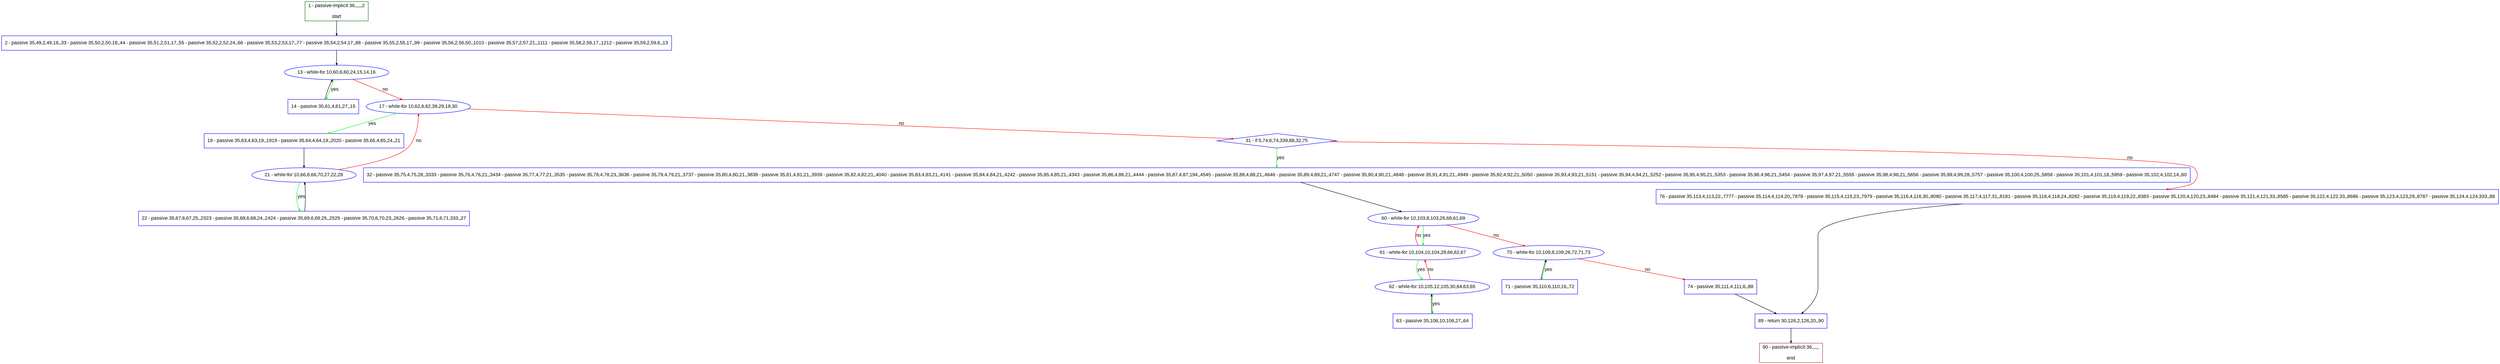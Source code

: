 digraph "" {
  graph [pack="true", label="", fontsize="12", packmode="clust", fontname="Arial", fillcolor="#FFFFCC", bgcolor="white", style="rounded,filled", compound="true"];
  node [node_initialized="no", label="", color="grey", fontsize="12", fillcolor="white", fontname="Arial", style="filled", shape="rectangle", compound="true", fixedsize="false"];
  edge [fontcolor="black", arrowhead="normal", arrowtail="none", arrowsize="0.5", ltail="", label="", color="black", fontsize="12", lhead="", fontname="Arial", dir="forward", compound="true"];
  __N1 [label="2 - passive 35,49,2,49,16,,33 - passive 35,50,2,50,18,,44 - passive 35,51,2,51,17,,55 - passive 35,52,2,52,24,,66 - passive 35,53,2,53,17,,77 - passive 35,54,2,54,17,,88 - passive 35,55,2,55,17,,99 - passive 35,56,2,56,50,,1010 - passive 35,57,2,57,21,,1111 - passive 35,58,2,58,17,,1212 - passive 35,59,2,59,6,,13", color="#0000ff", fillcolor="#ffffff", style="filled", shape="box"];
  __N2 [label="1 - passive-implicit 36,,,,,,2\n\nstart", color="#006400", fillcolor="#ffffff", style="filled", shape="box"];
  __N3 [label="13 - while-for 10,60,6,60,24,15,14,16", color="#0000ff", fillcolor="#ffffff", style="filled", shape="oval"];
  __N4 [label="14 - passive 35,61,4,61,27,,15", color="#0000ff", fillcolor="#ffffff", style="filled", shape="box"];
  __N5 [label="17 - while-for 10,62,6,62,39,29,18,30", color="#0000ff", fillcolor="#ffffff", style="filled", shape="oval"];
  __N6 [label="18 - passive 35,63,4,63,19,,1919 - passive 35,64,4,64,19,,2020 - passive 35,65,4,65,24,,21", color="#0000ff", fillcolor="#ffffff", style="filled", shape="box"];
  __N7 [label="31 - if 5,74,6,74,339,88,32,75", color="#0000ff", fillcolor="#ffffff", style="filled", shape="diamond"];
  __N8 [label="21 - while-for 10,66,8,66,70,27,22,28", color="#0000ff", fillcolor="#ffffff", style="filled", shape="oval"];
  __N9 [label="22 - passive 35,67,6,67,25,,2323 - passive 35,68,6,68,24,,2424 - passive 35,69,6,69,25,,2525 - passive 35,70,6,70,23,,2626 - passive 35,71,6,71,333,,27", color="#0000ff", fillcolor="#ffffff", style="filled", shape="box"];
  __N10 [label="32 - passive 35,75,4,75,28,,3333 - passive 35,76,4,76,21,,3434 - passive 35,77,4,77,21,,3535 - passive 35,78,4,78,23,,3636 - passive 35,79,4,79,21,,3737 - passive 35,80,4,80,21,,3838 - passive 35,81,4,81,21,,3939 - passive 35,82,4,82,21,,4040 - passive 35,83,4,83,21,,4141 - passive 35,84,4,84,21,,4242 - passive 35,85,4,85,21,,4343 - passive 35,86,4,86,21,,4444 - passive 35,87,4,87,194,,4545 - passive 35,88,4,88,21,,4646 - passive 35,89,4,89,21,,4747 - passive 35,90,4,90,21,,4848 - passive 35,91,4,91,21,,4949 - passive 35,92,4,92,21,,5050 - passive 35,93,4,93,21,,5151 - passive 35,94,4,94,21,,5252 - passive 35,95,4,95,21,,5353 - passive 35,96,4,96,21,,5454 - passive 35,97,4,97,21,,5555 - passive 35,98,4,98,21,,5656 - passive 35,99,4,99,28,,5757 - passive 35,100,4,100,25,,5858 - passive 35,101,4,101,18,,5959 - passive 35,102,4,102,14,,60", color="#0000ff", fillcolor="#ffffff", style="filled", shape="box"];
  __N11 [label="76 - passive 35,113,4,113,22,,7777 - passive 35,114,4,114,20,,7878 - passive 35,115,4,115,23,,7979 - passive 35,116,4,116,30,,8080 - passive 35,117,4,117,31,,8181 - passive 35,118,4,118,24,,8282 - passive 35,119,4,119,22,,8383 - passive 35,120,4,120,23,,8484 - passive 35,121,4,121,33,,8585 - passive 35,122,4,122,33,,8686 - passive 35,123,4,123,29,,8787 - passive 35,124,4,124,333,,88", color="#0000ff", fillcolor="#ffffff", style="filled", shape="box"];
  __N12 [label="60 - while-for 10,103,8,103,26,68,61,69", color="#0000ff", fillcolor="#ffffff", style="filled", shape="oval"];
  __N13 [label="61 - while-for 10,104,10,104,28,66,62,67", color="#0000ff", fillcolor="#ffffff", style="filled", shape="oval"];
  __N14 [label="70 - while-for 10,109,8,109,26,72,71,73", color="#0000ff", fillcolor="#ffffff", style="filled", shape="oval"];
  __N15 [label="62 - while-for 10,105,12,105,30,64,63,65", color="#0000ff", fillcolor="#ffffff", style="filled", shape="oval"];
  __N16 [label="63 - passive 35,106,10,106,27,,64", color="#0000ff", fillcolor="#ffffff", style="filled", shape="box"];
  __N17 [label="71 - passive 35,110,6,110,16,,72", color="#0000ff", fillcolor="#ffffff", style="filled", shape="box"];
  __N18 [label="74 - passive 35,111,4,111,6,,88", color="#0000ff", fillcolor="#ffffff", style="filled", shape="box"];
  __N19 [label="89 - return 30,126,2,126,20,,90", color="#0000ff", fillcolor="#ffffff", style="filled", shape="box"];
  __N20 [label="90 - passive-implicit 36,,,,,,\n\nend", color="#a52a2a", fillcolor="#ffffff", style="filled", shape="box"];
  __N2 -> __N1 [arrowhead="normal", arrowtail="none", color="#000000", label="", dir="forward"];
  __N1 -> __N3 [arrowhead="normal", arrowtail="none", color="#000000", label="", dir="forward"];
  __N3 -> __N4 [arrowhead="normal", arrowtail="none", color="#00ff00", label="yes", dir="forward"];
  __N4 -> __N3 [arrowhead="normal", arrowtail="none", color="#000000", label="", dir="forward"];
  __N3 -> __N5 [arrowhead="normal", arrowtail="none", color="#ff0000", label="no", dir="forward"];
  __N5 -> __N6 [arrowhead="normal", arrowtail="none", color="#00ff00", label="yes", dir="forward"];
  __N5 -> __N7 [arrowhead="normal", arrowtail="none", color="#ff0000", label="no", dir="forward"];
  __N6 -> __N8 [arrowhead="normal", arrowtail="none", color="#000000", label="", dir="forward"];
  __N8 -> __N5 [arrowhead="normal", arrowtail="none", color="#ff0000", label="no", dir="forward"];
  __N8 -> __N9 [arrowhead="normal", arrowtail="none", color="#00ff00", label="yes", dir="forward"];
  __N9 -> __N8 [arrowhead="normal", arrowtail="none", color="#000000", label="", dir="forward"];
  __N7 -> __N10 [arrowhead="normal", arrowtail="none", color="#00ff00", label="yes", dir="forward"];
  __N7 -> __N11 [arrowhead="normal", arrowtail="none", color="#ff0000", label="no", dir="forward"];
  __N10 -> __N12 [arrowhead="normal", arrowtail="none", color="#000000", label="", dir="forward"];
  __N12 -> __N13 [arrowhead="normal", arrowtail="none", color="#00ff00", label="yes", dir="forward"];
  __N13 -> __N12 [arrowhead="normal", arrowtail="none", color="#ff0000", label="no", dir="forward"];
  __N12 -> __N14 [arrowhead="normal", arrowtail="none", color="#ff0000", label="no", dir="forward"];
  __N13 -> __N15 [arrowhead="normal", arrowtail="none", color="#00ff00", label="yes", dir="forward"];
  __N15 -> __N13 [arrowhead="normal", arrowtail="none", color="#ff0000", label="no", dir="forward"];
  __N15 -> __N16 [arrowhead="normal", arrowtail="none", color="#00ff00", label="yes", dir="forward"];
  __N16 -> __N15 [arrowhead="normal", arrowtail="none", color="#000000", label="", dir="forward"];
  __N14 -> __N17 [arrowhead="normal", arrowtail="none", color="#00ff00", label="yes", dir="forward"];
  __N17 -> __N14 [arrowhead="normal", arrowtail="none", color="#000000", label="", dir="forward"];
  __N14 -> __N18 [arrowhead="normal", arrowtail="none", color="#ff0000", label="no", dir="forward"];
  __N18 -> __N19 [arrowhead="normal", arrowtail="none", color="#000000", label="", dir="forward"];
  __N11 -> __N19 [arrowhead="normal", arrowtail="none", color="#000000", label="", dir="forward"];
  __N19 -> __N20 [arrowhead="normal", arrowtail="none", color="#000000", label="", dir="forward"];
}

